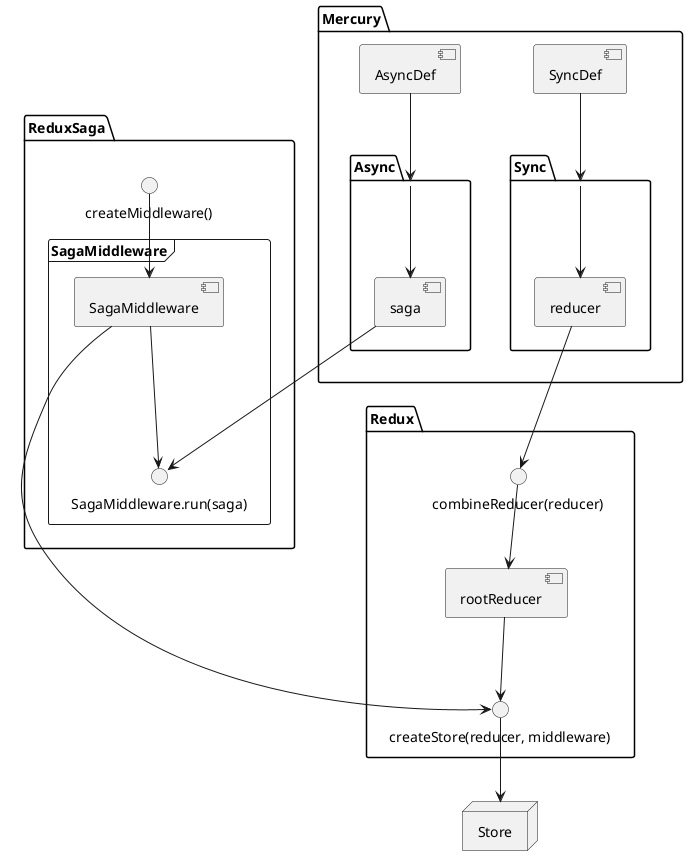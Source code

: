 @startuml Mercury Initialization

folder Mercury {
    [AsyncDef] --> [Async]
    [SyncDef] --> [Sync]

    package Async {
        [Async] --> [saga]
    }

    package Sync {
        [Sync] --> [reducer]
    }
}

package ReduxSaga {
    interface "createMiddleware()" as cm

    frame SagaMiddleware {
        interface "SagaMiddleware.run(saga)" as scmr
        [SagaMiddleware] as smw

        cm --> smw
        smw --> scmr
    }


    [saga] --> scmr
}

package Redux {
    interface "combineReducer(reducer)" as cr
    interface "createStore(reducer, middleware)" as cs

    [reducer] --> cr
    cr --> [rootReducer]

    [rootReducer] --> cs
    smw --> cs
}

node Store {
    cs --> [Store]
}

@enduml